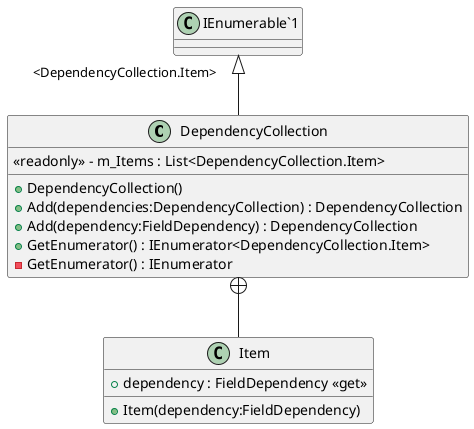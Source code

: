 @startuml
class DependencyCollection {
    <<readonly>> - m_Items : List<DependencyCollection.Item>
    + DependencyCollection()
    + Add(dependencies:DependencyCollection) : DependencyCollection
    + Add(dependency:FieldDependency) : DependencyCollection
    + GetEnumerator() : IEnumerator<DependencyCollection.Item>
    - GetEnumerator() : IEnumerator
}
class Item {
    + dependency : FieldDependency <<get>>
    + Item(dependency:FieldDependency)
}
"IEnumerable`1" "<DependencyCollection.Item>" <|-- DependencyCollection
DependencyCollection +-- Item
@enduml
